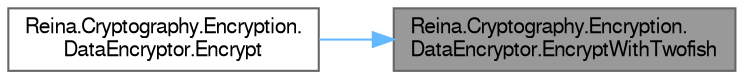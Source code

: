 digraph "Reina.Cryptography.Encryption.DataEncryptor.EncryptWithTwofish"
{
 // LATEX_PDF_SIZE
  bgcolor="transparent";
  edge [fontname=FreeSans,fontsize=10,labelfontname=FreeSans,labelfontsize=10];
  node [fontname=FreeSans,fontsize=10,shape=box,height=0.2,width=0.4];
  rankdir="RL";
  Node1 [id="Node000001",label="Reina.Cryptography.Encryption.\lDataEncryptor.EncryptWithTwofish",height=0.2,width=0.4,color="gray40", fillcolor="grey60", style="filled", fontcolor="black",tooltip="Encrypts the data using the Twofish algorithm in CBC mode with PKCS7 padding."];
  Node1 -> Node2 [id="edge1_Node000001_Node000002",dir="back",color="steelblue1",style="solid",tooltip=" "];
  Node2 [id="Node000002",label="Reina.Cryptography.Encryption.\lDataEncryptor.Encrypt",height=0.2,width=0.4,color="grey40", fillcolor="white", style="filled",URL="$class_reina_1_1_cryptography_1_1_encryption_1_1_data_encryptor.html#a90741e7a89aa9a273b7477d58a2ea2e2",tooltip="Encrypts the specified plaintext data using a layered approach with Twofish, Serpent,..."];
}
